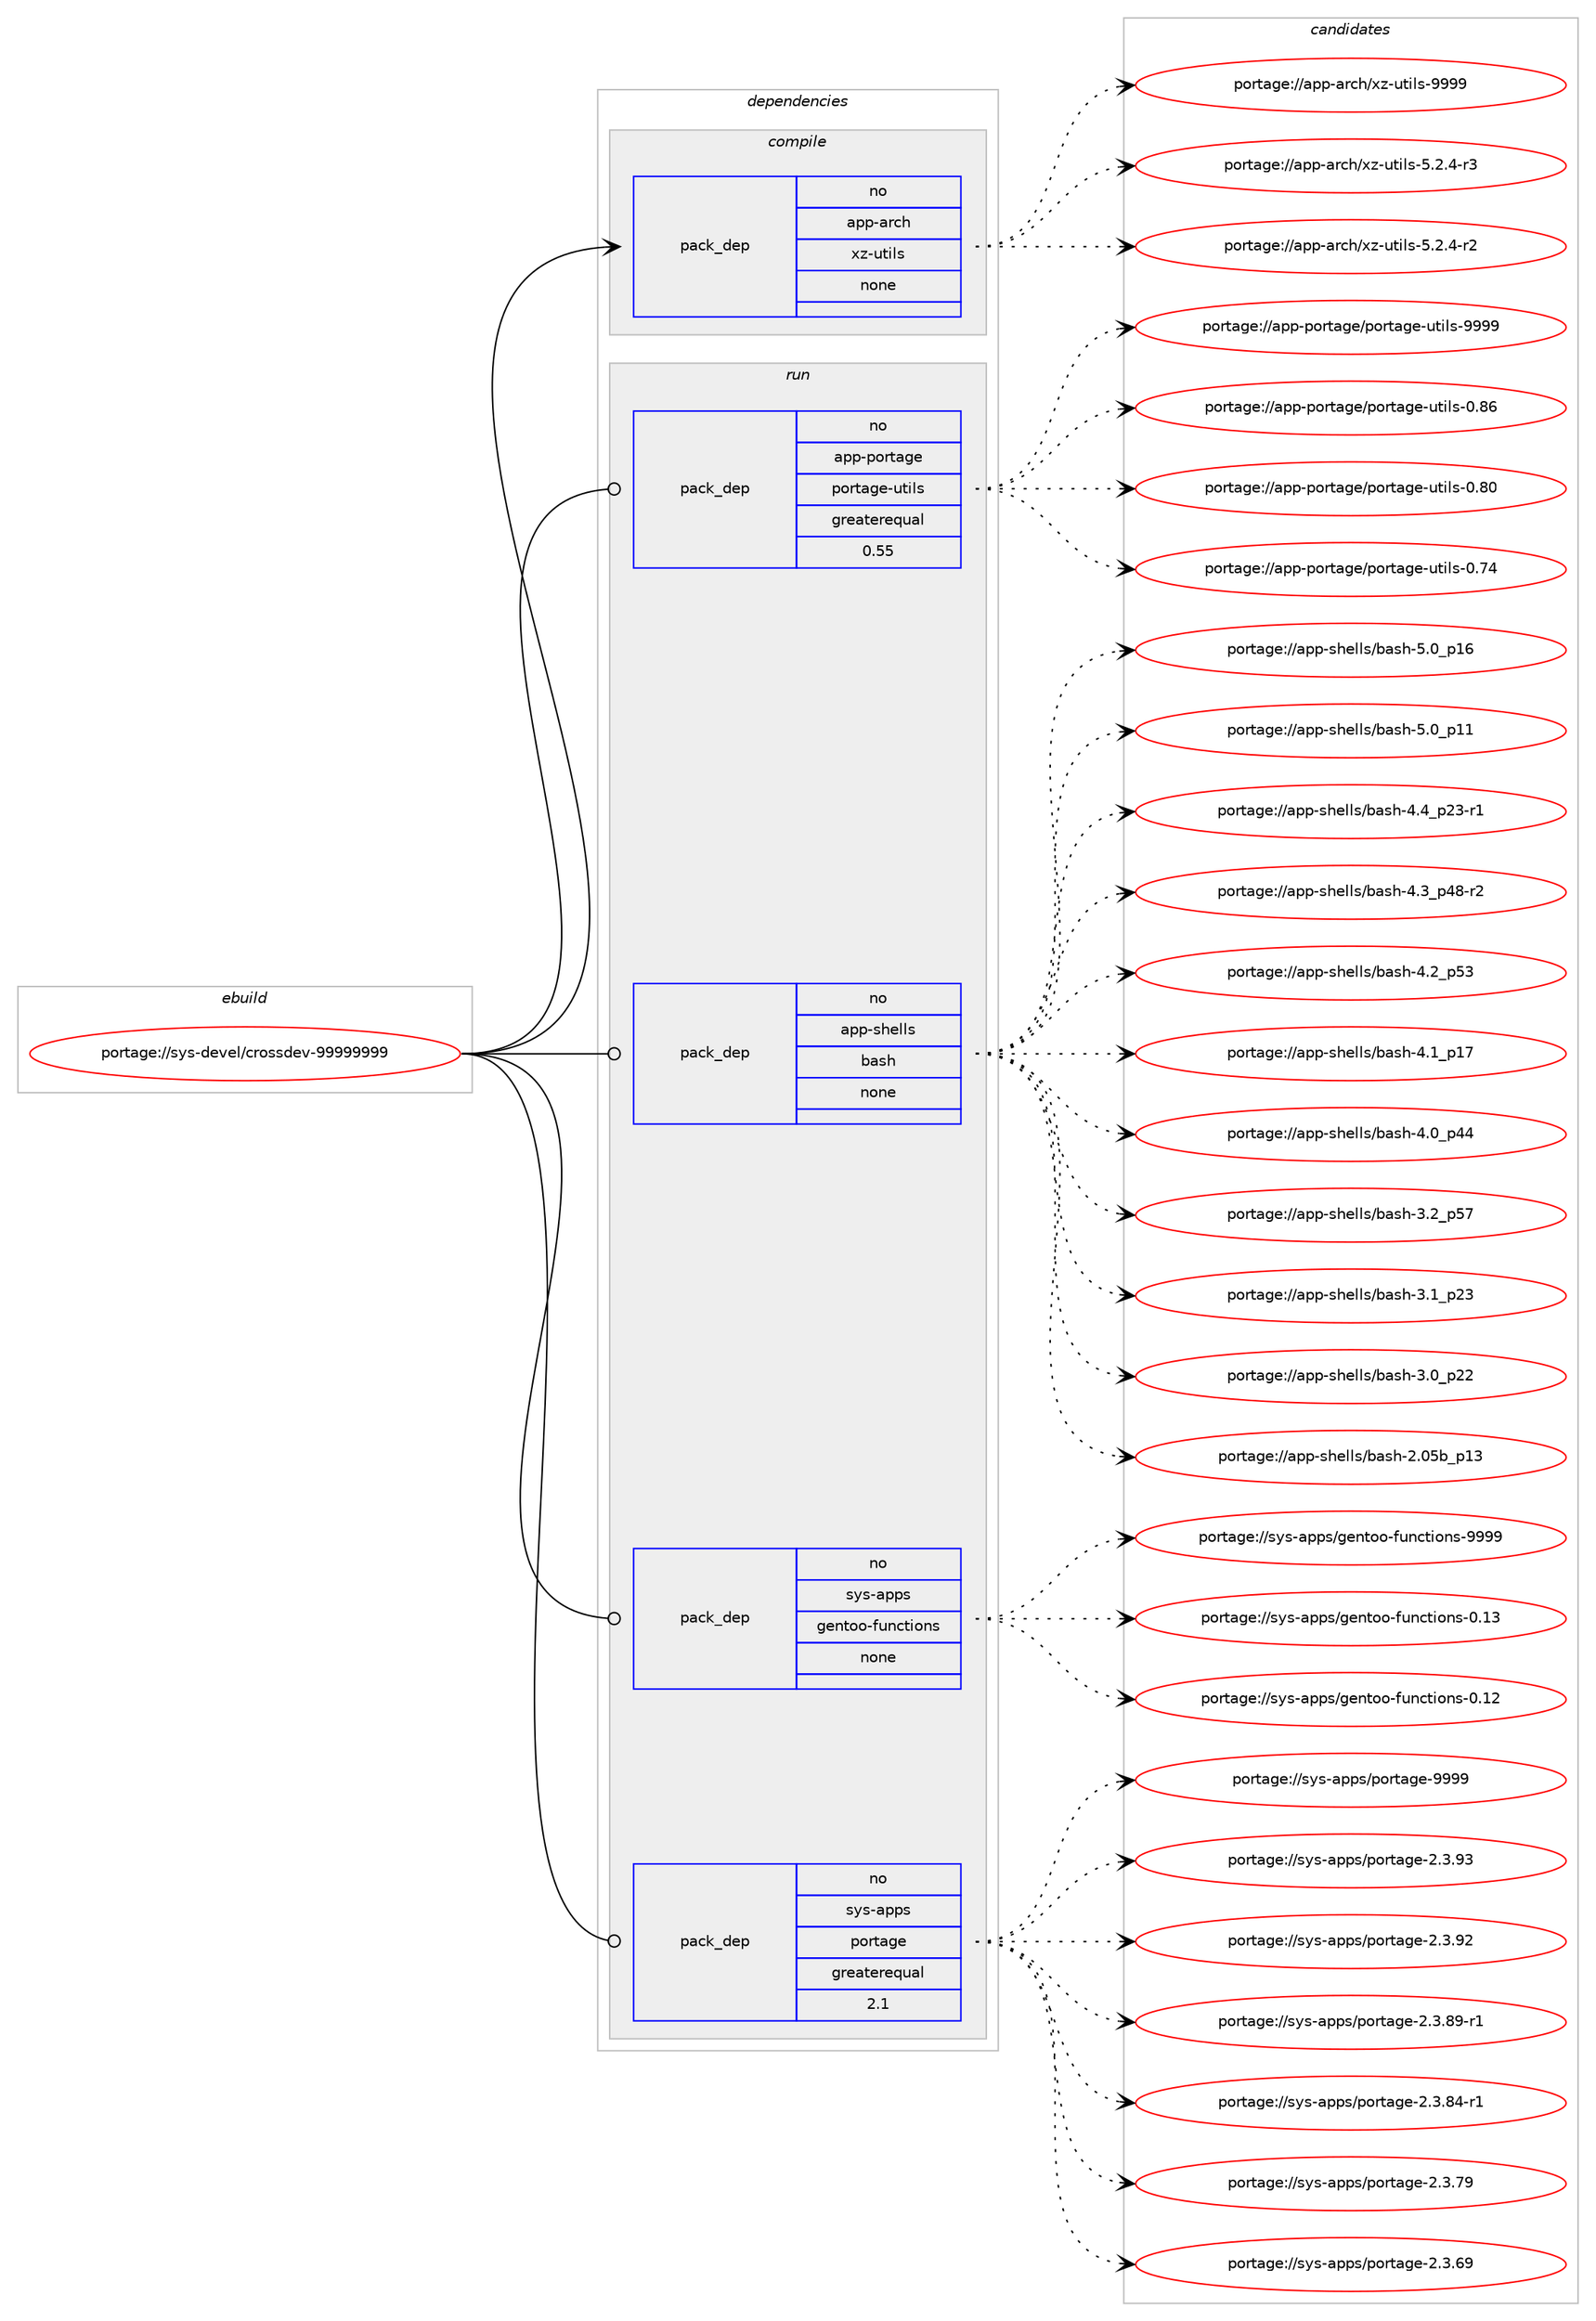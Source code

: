 digraph prolog {

# *************
# Graph options
# *************

newrank=true;
concentrate=true;
compound=true;
graph [rankdir=LR,fontname=Helvetica,fontsize=10,ranksep=1.5];#, ranksep=2.5, nodesep=0.2];
edge  [arrowhead=vee];
node  [fontname=Helvetica,fontsize=10];

# **********
# The ebuild
# **********

subgraph cluster_leftcol {
color=gray;
rank=same;
label=<<i>ebuild</i>>;
id [label="portage://sys-devel/crossdev-99999999", color=red, width=4, href="../sys-devel/crossdev-99999999.svg"];
}

# ****************
# The dependencies
# ****************

subgraph cluster_midcol {
color=gray;
label=<<i>dependencies</i>>;
subgraph cluster_compile {
fillcolor="#eeeeee";
style=filled;
label=<<i>compile</i>>;
subgraph pack20616 {
dependency25526 [label=<<TABLE BORDER="0" CELLBORDER="1" CELLSPACING="0" CELLPADDING="4" WIDTH="220"><TR><TD ROWSPAN="6" CELLPADDING="30">pack_dep</TD></TR><TR><TD WIDTH="110">no</TD></TR><TR><TD>app-arch</TD></TR><TR><TD>xz-utils</TD></TR><TR><TD>none</TD></TR><TR><TD></TD></TR></TABLE>>, shape=none, color=blue];
}
id:e -> dependency25526:w [weight=20,style="solid",arrowhead="vee"];
}
subgraph cluster_compileandrun {
fillcolor="#eeeeee";
style=filled;
label=<<i>compile and run</i>>;
}
subgraph cluster_run {
fillcolor="#eeeeee";
style=filled;
label=<<i>run</i>>;
subgraph pack20617 {
dependency25527 [label=<<TABLE BORDER="0" CELLBORDER="1" CELLSPACING="0" CELLPADDING="4" WIDTH="220"><TR><TD ROWSPAN="6" CELLPADDING="30">pack_dep</TD></TR><TR><TD WIDTH="110">no</TD></TR><TR><TD>app-portage</TD></TR><TR><TD>portage-utils</TD></TR><TR><TD>greaterequal</TD></TR><TR><TD>0.55</TD></TR></TABLE>>, shape=none, color=blue];
}
id:e -> dependency25527:w [weight=20,style="solid",arrowhead="odot"];
subgraph pack20618 {
dependency25528 [label=<<TABLE BORDER="0" CELLBORDER="1" CELLSPACING="0" CELLPADDING="4" WIDTH="220"><TR><TD ROWSPAN="6" CELLPADDING="30">pack_dep</TD></TR><TR><TD WIDTH="110">no</TD></TR><TR><TD>app-shells</TD></TR><TR><TD>bash</TD></TR><TR><TD>none</TD></TR><TR><TD></TD></TR></TABLE>>, shape=none, color=blue];
}
id:e -> dependency25528:w [weight=20,style="solid",arrowhead="odot"];
subgraph pack20619 {
dependency25529 [label=<<TABLE BORDER="0" CELLBORDER="1" CELLSPACING="0" CELLPADDING="4" WIDTH="220"><TR><TD ROWSPAN="6" CELLPADDING="30">pack_dep</TD></TR><TR><TD WIDTH="110">no</TD></TR><TR><TD>sys-apps</TD></TR><TR><TD>gentoo-functions</TD></TR><TR><TD>none</TD></TR><TR><TD></TD></TR></TABLE>>, shape=none, color=blue];
}
id:e -> dependency25529:w [weight=20,style="solid",arrowhead="odot"];
subgraph pack20620 {
dependency25530 [label=<<TABLE BORDER="0" CELLBORDER="1" CELLSPACING="0" CELLPADDING="4" WIDTH="220"><TR><TD ROWSPAN="6" CELLPADDING="30">pack_dep</TD></TR><TR><TD WIDTH="110">no</TD></TR><TR><TD>sys-apps</TD></TR><TR><TD>portage</TD></TR><TR><TD>greaterequal</TD></TR><TR><TD>2.1</TD></TR></TABLE>>, shape=none, color=blue];
}
id:e -> dependency25530:w [weight=20,style="solid",arrowhead="odot"];
}
}

# **************
# The candidates
# **************

subgraph cluster_choices {
rank=same;
color=gray;
label=<<i>candidates</i>>;

subgraph choice20616 {
color=black;
nodesep=1;
choice9711211245971149910447120122451171161051081154557575757 [label="portage://app-arch/xz-utils-9999", color=red, width=4,href="../app-arch/xz-utils-9999.svg"];
choice9711211245971149910447120122451171161051081154553465046524511451 [label="portage://app-arch/xz-utils-5.2.4-r3", color=red, width=4,href="../app-arch/xz-utils-5.2.4-r3.svg"];
choice9711211245971149910447120122451171161051081154553465046524511450 [label="portage://app-arch/xz-utils-5.2.4-r2", color=red, width=4,href="../app-arch/xz-utils-5.2.4-r2.svg"];
dependency25526:e -> choice9711211245971149910447120122451171161051081154557575757:w [style=dotted,weight="100"];
dependency25526:e -> choice9711211245971149910447120122451171161051081154553465046524511451:w [style=dotted,weight="100"];
dependency25526:e -> choice9711211245971149910447120122451171161051081154553465046524511450:w [style=dotted,weight="100"];
}
subgraph choice20617 {
color=black;
nodesep=1;
choice9711211245112111114116971031014711211111411697103101451171161051081154557575757 [label="portage://app-portage/portage-utils-9999", color=red, width=4,href="../app-portage/portage-utils-9999.svg"];
choice9711211245112111114116971031014711211111411697103101451171161051081154548465654 [label="portage://app-portage/portage-utils-0.86", color=red, width=4,href="../app-portage/portage-utils-0.86.svg"];
choice9711211245112111114116971031014711211111411697103101451171161051081154548465648 [label="portage://app-portage/portage-utils-0.80", color=red, width=4,href="../app-portage/portage-utils-0.80.svg"];
choice9711211245112111114116971031014711211111411697103101451171161051081154548465552 [label="portage://app-portage/portage-utils-0.74", color=red, width=4,href="../app-portage/portage-utils-0.74.svg"];
dependency25527:e -> choice9711211245112111114116971031014711211111411697103101451171161051081154557575757:w [style=dotted,weight="100"];
dependency25527:e -> choice9711211245112111114116971031014711211111411697103101451171161051081154548465654:w [style=dotted,weight="100"];
dependency25527:e -> choice9711211245112111114116971031014711211111411697103101451171161051081154548465648:w [style=dotted,weight="100"];
dependency25527:e -> choice9711211245112111114116971031014711211111411697103101451171161051081154548465552:w [style=dotted,weight="100"];
}
subgraph choice20618 {
color=black;
nodesep=1;
choice971121124511510410110810811547989711510445534648951124954 [label="portage://app-shells/bash-5.0_p16", color=red, width=4,href="../app-shells/bash-5.0_p16.svg"];
choice971121124511510410110810811547989711510445534648951124949 [label="portage://app-shells/bash-5.0_p11", color=red, width=4,href="../app-shells/bash-5.0_p11.svg"];
choice9711211245115104101108108115479897115104455246529511250514511449 [label="portage://app-shells/bash-4.4_p23-r1", color=red, width=4,href="../app-shells/bash-4.4_p23-r1.svg"];
choice9711211245115104101108108115479897115104455246519511252564511450 [label="portage://app-shells/bash-4.3_p48-r2", color=red, width=4,href="../app-shells/bash-4.3_p48-r2.svg"];
choice971121124511510410110810811547989711510445524650951125351 [label="portage://app-shells/bash-4.2_p53", color=red, width=4,href="../app-shells/bash-4.2_p53.svg"];
choice971121124511510410110810811547989711510445524649951124955 [label="portage://app-shells/bash-4.1_p17", color=red, width=4,href="../app-shells/bash-4.1_p17.svg"];
choice971121124511510410110810811547989711510445524648951125252 [label="portage://app-shells/bash-4.0_p44", color=red, width=4,href="../app-shells/bash-4.0_p44.svg"];
choice971121124511510410110810811547989711510445514650951125355 [label="portage://app-shells/bash-3.2_p57", color=red, width=4,href="../app-shells/bash-3.2_p57.svg"];
choice971121124511510410110810811547989711510445514649951125051 [label="portage://app-shells/bash-3.1_p23", color=red, width=4,href="../app-shells/bash-3.1_p23.svg"];
choice971121124511510410110810811547989711510445514648951125050 [label="portage://app-shells/bash-3.0_p22", color=red, width=4,href="../app-shells/bash-3.0_p22.svg"];
choice9711211245115104101108108115479897115104455046485398951124951 [label="portage://app-shells/bash-2.05b_p13", color=red, width=4,href="../app-shells/bash-2.05b_p13.svg"];
dependency25528:e -> choice971121124511510410110810811547989711510445534648951124954:w [style=dotted,weight="100"];
dependency25528:e -> choice971121124511510410110810811547989711510445534648951124949:w [style=dotted,weight="100"];
dependency25528:e -> choice9711211245115104101108108115479897115104455246529511250514511449:w [style=dotted,weight="100"];
dependency25528:e -> choice9711211245115104101108108115479897115104455246519511252564511450:w [style=dotted,weight="100"];
dependency25528:e -> choice971121124511510410110810811547989711510445524650951125351:w [style=dotted,weight="100"];
dependency25528:e -> choice971121124511510410110810811547989711510445524649951124955:w [style=dotted,weight="100"];
dependency25528:e -> choice971121124511510410110810811547989711510445524648951125252:w [style=dotted,weight="100"];
dependency25528:e -> choice971121124511510410110810811547989711510445514650951125355:w [style=dotted,weight="100"];
dependency25528:e -> choice971121124511510410110810811547989711510445514649951125051:w [style=dotted,weight="100"];
dependency25528:e -> choice971121124511510410110810811547989711510445514648951125050:w [style=dotted,weight="100"];
dependency25528:e -> choice9711211245115104101108108115479897115104455046485398951124951:w [style=dotted,weight="100"];
}
subgraph choice20619 {
color=black;
nodesep=1;
choice11512111545971121121154710310111011611111145102117110991161051111101154557575757 [label="portage://sys-apps/gentoo-functions-9999", color=red, width=4,href="../sys-apps/gentoo-functions-9999.svg"];
choice11512111545971121121154710310111011611111145102117110991161051111101154548464951 [label="portage://sys-apps/gentoo-functions-0.13", color=red, width=4,href="../sys-apps/gentoo-functions-0.13.svg"];
choice11512111545971121121154710310111011611111145102117110991161051111101154548464950 [label="portage://sys-apps/gentoo-functions-0.12", color=red, width=4,href="../sys-apps/gentoo-functions-0.12.svg"];
dependency25529:e -> choice11512111545971121121154710310111011611111145102117110991161051111101154557575757:w [style=dotted,weight="100"];
dependency25529:e -> choice11512111545971121121154710310111011611111145102117110991161051111101154548464951:w [style=dotted,weight="100"];
dependency25529:e -> choice11512111545971121121154710310111011611111145102117110991161051111101154548464950:w [style=dotted,weight="100"];
}
subgraph choice20620 {
color=black;
nodesep=1;
choice115121115459711211211547112111114116971031014557575757 [label="portage://sys-apps/portage-9999", color=red, width=4,href="../sys-apps/portage-9999.svg"];
choice1151211154597112112115471121111141169710310145504651465751 [label="portage://sys-apps/portage-2.3.93", color=red, width=4,href="../sys-apps/portage-2.3.93.svg"];
choice1151211154597112112115471121111141169710310145504651465750 [label="portage://sys-apps/portage-2.3.92", color=red, width=4,href="../sys-apps/portage-2.3.92.svg"];
choice11512111545971121121154711211111411697103101455046514656574511449 [label="portage://sys-apps/portage-2.3.89-r1", color=red, width=4,href="../sys-apps/portage-2.3.89-r1.svg"];
choice11512111545971121121154711211111411697103101455046514656524511449 [label="portage://sys-apps/portage-2.3.84-r1", color=red, width=4,href="../sys-apps/portage-2.3.84-r1.svg"];
choice1151211154597112112115471121111141169710310145504651465557 [label="portage://sys-apps/portage-2.3.79", color=red, width=4,href="../sys-apps/portage-2.3.79.svg"];
choice1151211154597112112115471121111141169710310145504651465457 [label="portage://sys-apps/portage-2.3.69", color=red, width=4,href="../sys-apps/portage-2.3.69.svg"];
dependency25530:e -> choice115121115459711211211547112111114116971031014557575757:w [style=dotted,weight="100"];
dependency25530:e -> choice1151211154597112112115471121111141169710310145504651465751:w [style=dotted,weight="100"];
dependency25530:e -> choice1151211154597112112115471121111141169710310145504651465750:w [style=dotted,weight="100"];
dependency25530:e -> choice11512111545971121121154711211111411697103101455046514656574511449:w [style=dotted,weight="100"];
dependency25530:e -> choice11512111545971121121154711211111411697103101455046514656524511449:w [style=dotted,weight="100"];
dependency25530:e -> choice1151211154597112112115471121111141169710310145504651465557:w [style=dotted,weight="100"];
dependency25530:e -> choice1151211154597112112115471121111141169710310145504651465457:w [style=dotted,weight="100"];
}
}

}
